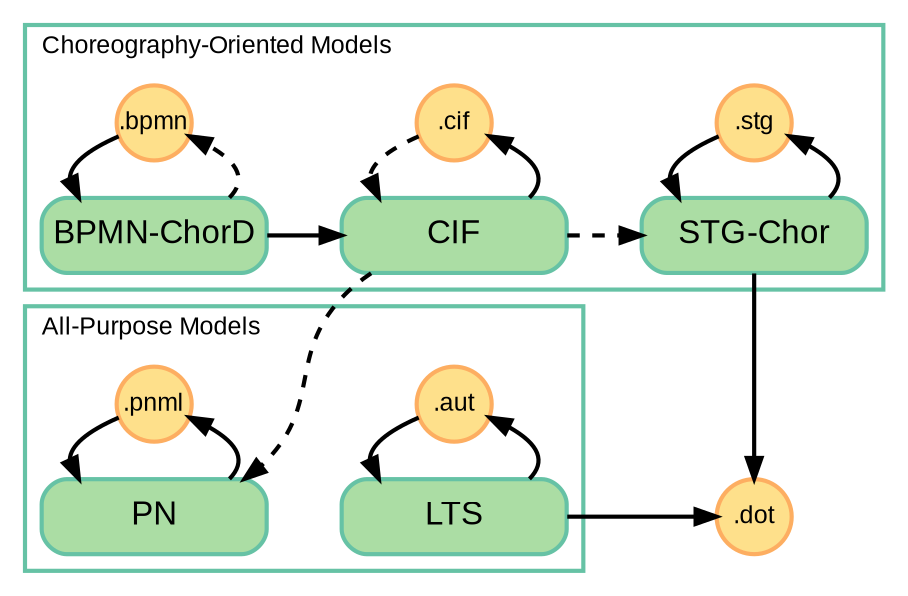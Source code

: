 digraph overview {
rankdir=LR;
fontname="Arial";
fontsize="12";
bgcolor="transparent";
concentrate=true;
edge [style=bold, color=black];
color = "/spectral10/8";
style = "bold";

subgraph cluster_choreography_models {
labeljust="l";
label = "Choreography-Oriented Models";
node  [style="filled,bold", shape=circle, fixedsize=true, width=0.5, fontname="Arial", fontsize="12", color="/spectral10/4", fillcolor="/spectral10/5"];
file_bpmn [label=".bpmn"];
file_cif [label=".cif"];
file_stg [label=".stg"];
node  [style="filled,bold,rounded", shape=box, fixedsize=true, width=1.5, fontname="Arial", fontsize="16", color="/spectral10/8", fillcolor="/spectral10/7"];
bpmnchord [label="BPMN-ChorD"];
cif [label="CIF"];
stgchor [label="STG-Chor"];
bpmnchord->cif;
bpmnchord->file_bpmn [style="dashed,bold"];
file_bpmn->bpmnchord;
cif->file_cif [style="solid,bold"];
stgchor->file_stg;
file_stg->stgchor;
cif->stgchor [style="dashed,bold"];
file_cif->cif [style="dashed,bold"];
{rank=same;cif;file_cif;}
{rank=same;bpmnchord;file_bpmn;}
{rank=same;stgchor;file_stg;}
}

subgraph cluster_allpurpose_models {
labeljust="l";
label = "All-Purpose Models";
node  [style="filled,bold", shape=circle, fixedsize=true, width=0.5, fontname="Arial", fontsize="12", color="/spectral10/4", fillcolor="/spectral10/5"];
file_pnml [label=".pnml"];
file_aut [label=".aut"];
node  [style="filled,bold,rounded", shape=box, fixedsize=true, width=1.5, fontname="Arial", fontsize="16", color="/spectral10/8", fillcolor="/spectral10/7"];
pn [label="PN"];
lts [label="LTS"];
lts->file_aut;
file_aut->lts;
pn->file_pnml;
file_pnml->pn;
pn->lts [style="invis"];
{rank=same;pn;file_pnml;}
{rank=same;lts;file_aut;}
}

node  [style="filled,bold", shape=circle, fixedsize=true, width=0.5, fontname="Arial", fontsize="12", color="/spectral10/4", fillcolor="/spectral10/5"];
file_dot [label=".dot"];
cif->pn [style="dashed, bold", color=black, constraint=false];

lts->file_dot;
stgchor->file_dot [constraint=false];

}